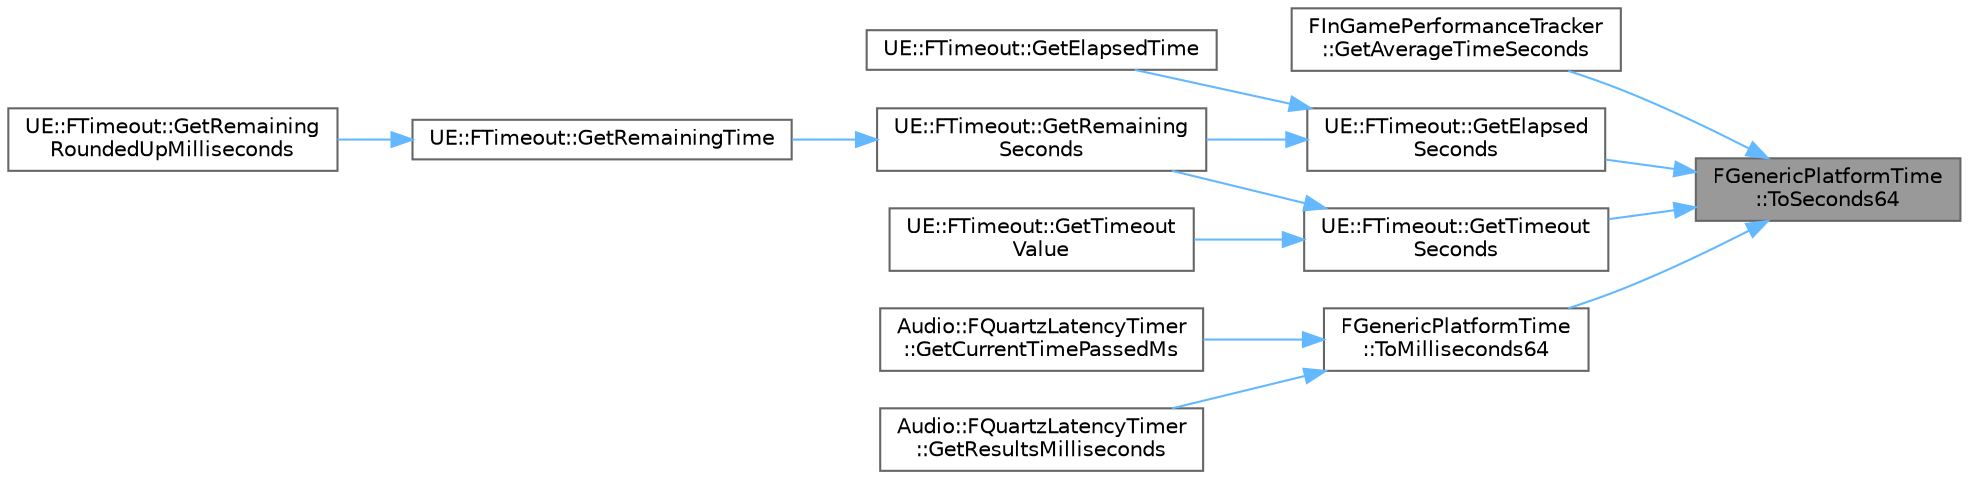 digraph "FGenericPlatformTime::ToSeconds64"
{
 // INTERACTIVE_SVG=YES
 // LATEX_PDF_SIZE
  bgcolor="transparent";
  edge [fontname=Helvetica,fontsize=10,labelfontname=Helvetica,labelfontsize=10];
  node [fontname=Helvetica,fontsize=10,shape=box,height=0.2,width=0.4];
  rankdir="RL";
  Node1 [id="Node000001",label="FGenericPlatformTime\l::ToSeconds64",height=0.2,width=0.4,color="gray40", fillcolor="grey60", style="filled", fontcolor="black",tooltip="Converts 64 bit cycles to seconds."];
  Node1 -> Node2 [id="edge1_Node000001_Node000002",dir="back",color="steelblue1",style="solid",tooltip=" "];
  Node2 [id="Node000002",label="FInGamePerformanceTracker\l::GetAverageTimeSeconds",height=0.2,width=0.4,color="grey40", fillcolor="white", style="filled",URL="$d5/dc7/classFInGamePerformanceTracker.html#a429bd9648ff1a50b61d123a927e0c20d",tooltip=" "];
  Node1 -> Node3 [id="edge2_Node000001_Node000003",dir="back",color="steelblue1",style="solid",tooltip=" "];
  Node3 [id="Node000003",label="UE::FTimeout::GetElapsed\lSeconds",height=0.2,width=0.4,color="grey40", fillcolor="white", style="filled",URL="$d5/dc4/classUE_1_1FTimeout.html#a7867cd2ce17a22e0e5b5895de472bdee",tooltip="Returns time since the timeout was created, in seconds."];
  Node3 -> Node4 [id="edge3_Node000003_Node000004",dir="back",color="steelblue1",style="solid",tooltip=" "];
  Node4 [id="Node000004",label="UE::FTimeout::GetElapsedTime",height=0.2,width=0.4,color="grey40", fillcolor="white", style="filled",URL="$d5/dc4/classUE_1_1FTimeout.html#a495889c830f519839e28182a71ed56c6",tooltip="Returns time since the timeout was created, as a timespan."];
  Node3 -> Node5 [id="edge4_Node000003_Node000005",dir="back",color="steelblue1",style="solid",tooltip=" "];
  Node5 [id="Node000005",label="UE::FTimeout::GetRemaining\lSeconds",height=0.2,width=0.4,color="grey40", fillcolor="white", style="filled",URL="$d5/dc4/classUE_1_1FTimeout.html#a930d9fd136a0576c15946dc75ad5215b",tooltip="Returns time left until the timeout expires (which can be negative) in seconds."];
  Node5 -> Node6 [id="edge5_Node000005_Node000006",dir="back",color="steelblue1",style="solid",tooltip=" "];
  Node6 [id="Node000006",label="UE::FTimeout::GetRemainingTime",height=0.2,width=0.4,color="grey40", fillcolor="white", style="filled",URL="$d5/dc4/classUE_1_1FTimeout.html#abf2af7d33cd432ed84869185fa6e2e34",tooltip="Returns time left until the timeout expires (which can be negative) as a timespan."];
  Node6 -> Node7 [id="edge6_Node000006_Node000007",dir="back",color="steelblue1",style="solid",tooltip=" "];
  Node7 [id="Node000007",label="UE::FTimeout::GetRemaining\lRoundedUpMilliseconds",height=0.2,width=0.4,color="grey40", fillcolor="white", style="filled",URL="$d5/dc4/classUE_1_1FTimeout.html#a8e1b9a0f459fc6515c10be996cbd9570",tooltip="Intended for use in waiting functions, e.g."];
  Node1 -> Node8 [id="edge7_Node000001_Node000008",dir="back",color="steelblue1",style="solid",tooltip=" "];
  Node8 [id="Node000008",label="UE::FTimeout::GetTimeout\lSeconds",height=0.2,width=0.4,color="grey40", fillcolor="white", style="filled",URL="$d5/dc4/classUE_1_1FTimeout.html#aabee79e17c3026f0ca3b8883920d7a18",tooltip="Returns duration of timeout in seconds."];
  Node8 -> Node5 [id="edge8_Node000008_Node000005",dir="back",color="steelblue1",style="solid",tooltip=" "];
  Node8 -> Node9 [id="edge9_Node000008_Node000009",dir="back",color="steelblue1",style="solid",tooltip=" "];
  Node9 [id="Node000009",label="UE::FTimeout::GetTimeout\lValue",height=0.2,width=0.4,color="grey40", fillcolor="white", style="filled",URL="$d5/dc4/classUE_1_1FTimeout.html#a0a168fa068e539654ec1ce3ad355d740",tooltip="Returns duration of timeout as a timespan."];
  Node1 -> Node10 [id="edge10_Node000001_Node000010",dir="back",color="steelblue1",style="solid",tooltip=" "];
  Node10 [id="Node000010",label="FGenericPlatformTime\l::ToMilliseconds64",height=0.2,width=0.4,color="grey40", fillcolor="white", style="filled",URL="$dc/d9b/structFGenericPlatformTime.html#ab12687631b7aab78d7ab83be94ac2b2d",tooltip="Converts 64 bit cycles to milliseconds."];
  Node10 -> Node11 [id="edge11_Node000010_Node000011",dir="back",color="steelblue1",style="solid",tooltip=" "];
  Node11 [id="Node000011",label="Audio::FQuartzLatencyTimer\l::GetCurrentTimePassedMs",height=0.2,width=0.4,color="grey40", fillcolor="white", style="filled",URL="$d2/dd2/classAudio_1_1FQuartzLatencyTimer.html#a34ffd877c06288c5cb3c3b54a6163123",tooltip=" "];
  Node10 -> Node12 [id="edge12_Node000010_Node000012",dir="back",color="steelblue1",style="solid",tooltip=" "];
  Node12 [id="Node000012",label="Audio::FQuartzLatencyTimer\l::GetResultsMilliseconds",height=0.2,width=0.4,color="grey40", fillcolor="white", style="filled",URL="$d2/dd2/classAudio_1_1FQuartzLatencyTimer.html#aa8f3fd93bb2b396e0fa38b086ce0c30b",tooltip=" "];
}
